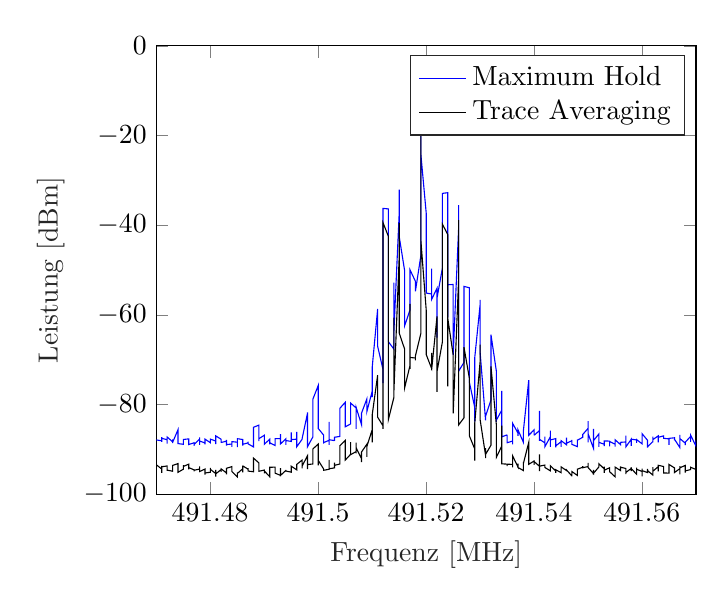 % This file was created by matlab2tikz.
%
%The latest updates can be retrieved from
%  http://www.mathworks.com/matlabcentral/fileexchange/22022-matlab2tikz-matlab2tikz
%where you can also make suggestions and rate matlab2tikz.
%
\begin{tikzpicture}

\begin{axis}[%
xmin=491.47,
xmax=491.57,
xlabel style={font=\color{white!15!black}},
xlabel={Frequenz [MHz]},
ymin=-100,
ymax=0,
ylabel style={font=\color{white!15!black}},
ylabel={Leistung [dBm]},
axis background/.style={fill=white},
legend style={legend cell align=left, align=left, draw=white!15!black},
xtick distance=0.02
]
\addplot [color=blue]
  table[row sep=crcr]{%
491.47	-87.916\\
491.471	-88.104\\
491.471	-87.696\\
491.471	-87.276\\
491.471	-88.332\\
491.471	-87.557\\
491.472	-87.863\\
491.472	-88.734\\
491.472	-87.262\\
491.473	-88.32\\
491.473	-87.776\\
491.473	-88.607\\
491.473	-88.486\\
491.474	-85.633\\
491.474	-88.023\\
491.474	-88.28\\
491.474	-88.822\\
491.474	-88.723\\
491.475	-88.882\\
491.475	-88.296\\
491.475	-87.809\\
491.476	-87.678\\
491.476	-88.412\\
491.476	-88.24\\
491.476	-88.735\\
491.476	-88.931\\
491.477	-88.539\\
491.477	-89.208\\
491.477	-88.906\\
491.478	-87.738\\
491.478	-88.996\\
491.478	-87.705\\
491.478	-87.353\\
491.478	-88.165\\
491.479	-88.575\\
491.479	-88.886\\
491.479	-88.263\\
491.479	-87.717\\
491.48	-88.536\\
491.48	-87.776\\
491.48	-87.727\\
491.481	-88.16\\
491.481	-88.857\\
491.481	-88.063\\
491.481	-88.452\\
491.481	-86.998\\
491.482	-87.769\\
491.482	-88.562\\
491.482	-88.484\\
491.483	-88.172\\
491.483	-88.222\\
491.483	-89.169\\
491.483	-87.887\\
491.483	-88.939\\
491.484	-88.826\\
491.484	-89.449\\
491.484	-88.289\\
491.485	-88.418\\
491.485	-89.498\\
491.485	-88.844\\
491.485	-87.63\\
491.486	-87.815\\
491.486	-88.494\\
491.486	-89.177\\
491.486	-88.25\\
491.486	-88.894\\
491.487	-88.547\\
491.487	-88.287\\
491.487	-88.787\\
491.488	-89.48\\
491.488	-88.41\\
491.488	-85.616\\
491.488	-86.319\\
491.488	-85.088\\
491.489	-84.603\\
491.489	-88.152\\
491.489	-87.633\\
491.49	-86.867\\
491.49	-88.117\\
491.49	-87.806\\
491.49	-88.075\\
491.49	-88.873\\
491.491	-87.758\\
491.491	-88.88\\
491.491	-88.839\\
491.491	-88.526\\
491.492	-89.157\\
491.492	-87.503\\
491.492	-87.605\\
491.493	-87.611\\
491.493	-88.508\\
491.493	-88.696\\
491.493	-86.64\\
491.493	-88.806\\
491.494	-87.651\\
491.494	-88.985\\
491.494	-88.048\\
491.495	-88.247\\
491.495	-87.944\\
491.495	-86.207\\
491.495	-87.485\\
491.495	-87.847\\
491.496	-87.728\\
491.496	-86.095\\
491.496	-89.444\\
491.497	-87.773\\
491.497	-87.466\\
491.497	-87.836\\
491.497	-87.644\\
491.498	-81.972\\
491.498	-81.783\\
491.498	-87.574\\
491.498	-88.099\\
491.498	-89.444\\
491.499	-87.226\\
491.499	-86.388\\
491.499	-78.811\\
491.5	-75.741\\
491.5	-79.654\\
491.5	-84.473\\
491.5	-84.982\\
491.5	-85.375\\
491.501	-86.835\\
491.501	-88.708\\
491.501	-88.504\\
491.502	-87.999\\
491.502	-86.383\\
491.502	-83.883\\
491.502	-88.995\\
491.502	-87.857\\
491.503	-88.065\\
491.503	-88.131\\
491.503	-87.92\\
491.503	-87.312\\
491.504	-87.131\\
491.504	-84.964\\
491.504	-80.854\\
491.505	-79.507\\
491.505	-79.73\\
491.505	-83.232\\
491.505	-83.42\\
491.505	-84.985\\
491.506	-84.334\\
491.506	-79.776\\
491.506	-79.693\\
491.507	-80.765\\
491.507	-80.483\\
491.507	-85.43\\
491.507	-82.333\\
491.507	-80.597\\
491.508	-84.457\\
491.508	-83.843\\
491.508	-81.98\\
491.509	-78.762\\
491.509	-81.528\\
491.509	-81.542\\
491.509	-81.589\\
491.51	-77.001\\
491.51	-76.755\\
491.51	-78.344\\
491.51	-76.526\\
491.51	-71.611\\
491.511	-58.709\\
491.511	-62.075\\
491.511	-67.028\\
491.512	-72.234\\
491.512	-72.948\\
491.512	-75.251\\
491.512	-59.064\\
491.512	-36.264\\
491.513	-36.382\\
491.513	-56.466\\
491.513	-66.013\\
491.514	-67.618\\
491.514	-53.287\\
491.514	-52.825\\
491.514	-62.112\\
491.514	-64.094\\
491.515	-37.207\\
491.515	-32.075\\
491.515	-40.789\\
491.515	-42.563\\
491.516	-50.152\\
491.516	-61.796\\
491.516	-62.45\\
491.517	-58.919\\
491.517	-51.2\\
491.517	-53.568\\
491.517	-53.942\\
491.517	-49.959\\
491.518	-52.539\\
491.518	-54.355\\
491.518	-54.755\\
491.519	-46.858\\
491.519	-35.466\\
491.519	-4.475\\
491.519	-4.273\\
491.519	-24.051\\
491.52	-37.289\\
491.52	-47.56\\
491.52	-55.153\\
491.521	-55.352\\
491.521	-52.51\\
491.521	-49.682\\
491.521	-56.576\\
491.522	-54.078\\
491.522	-55.401\\
491.522	-65.085\\
491.522	-61.982\\
491.522	-56.287\\
491.523	-49.602\\
491.523	-44.247\\
491.523	-32.921\\
491.524	-32.761\\
491.524	-49.094\\
491.524	-59.602\\
491.524	-60.551\\
491.524	-53.292\\
491.525	-53.24\\
491.525	-67.475\\
491.525	-68.94\\
491.526	-40.879\\
491.526	-35.536\\
491.526	-48.691\\
491.526	-69.152\\
491.526	-72.603\\
491.527	-70.609\\
491.527	-63.818\\
491.527	-61.965\\
491.527	-53.672\\
491.528	-53.963\\
491.528	-65.647\\
491.528	-75.046\\
491.529	-80.686\\
491.529	-83.828\\
491.529	-81.945\\
491.529	-75.023\\
491.529	-69.5\\
491.53	-57.605\\
491.53	-56.649\\
491.53	-68.514\\
491.531	-83.512\\
491.531	-83.537\\
491.531	-82.378\\
491.531	-82.628\\
491.531	-82.588\\
491.532	-78.97\\
491.532	-72.891\\
491.532	-64.431\\
491.533	-72.571\\
491.533	-80.991\\
491.533	-83.87\\
491.533	-83.505\\
491.534	-81.269\\
491.534	-80.303\\
491.534	-76.98\\
491.534	-77.239\\
491.534	-87.227\\
491.535	-86.776\\
491.535	-86.756\\
491.535	-88.536\\
491.536	-88.165\\
491.536	-88.059\\
491.536	-88.892\\
491.536	-87.214\\
491.536	-84.172\\
491.537	-86.384\\
491.537	-86.996\\
491.537	-85.636\\
491.538	-88.418\\
491.538	-87.963\\
491.538	-86.588\\
491.538	-86.592\\
491.538	-85.965\\
491.539	-74.581\\
491.539	-82.714\\
491.539	-85.783\\
491.539	-86.877\\
491.54	-85.641\\
491.54	-86.9\\
491.54	-86.871\\
491.541	-85.813\\
491.541	-81.423\\
491.541	-82.339\\
491.541	-88.143\\
491.541	-87.769\\
491.542	-88.585\\
491.542	-87.194\\
491.542	-89.397\\
491.543	-87.223\\
491.543	-89.445\\
491.543	-85.838\\
491.543	-88.318\\
491.543	-87.917\\
491.544	-87.611\\
491.544	-89.584\\
491.544	-89.249\\
491.545	-88.298\\
491.545	-89.462\\
491.545	-88.526\\
491.545	-88.071\\
491.546	-88.999\\
491.546	-88.043\\
491.546	-88.005\\
491.546	-87.384\\
491.546	-88.653\\
491.547	-88.08\\
491.547	-87.888\\
491.547	-88.901\\
491.548	-89.401\\
491.548	-87.77\\
491.548	-88.528\\
491.548	-87.812\\
491.548	-87.983\\
491.549	-87.329\\
491.549	-87.141\\
491.549	-86.696\\
491.55	-85.328\\
491.55	-83.725\\
491.55	-86.754\\
491.55	-88.478\\
491.55	-86.523\\
491.551	-89.788\\
491.551	-87.993\\
491.551	-85.451\\
491.551	-88.076\\
491.552	-86.57\\
491.552	-89.486\\
491.552	-88.45\\
491.553	-88.876\\
491.553	-89.273\\
491.553	-88.661\\
491.553	-88.825\\
491.553	-88.141\\
491.554	-88.169\\
491.554	-89.345\\
491.554	-88.278\\
491.555	-88.854\\
491.555	-89.388\\
491.555	-88.697\\
491.555	-89.213\\
491.555	-87.87\\
491.556	-88.947\\
491.556	-88.442\\
491.556	-88.443\\
491.557	-88.364\\
491.557	-86.975\\
491.557	-87.237\\
491.557	-89.446\\
491.558	-87.753\\
491.558	-89.219\\
491.558	-88.84\\
491.558	-87.6\\
491.558	-87.74\\
491.559	-87.919\\
491.559	-88.546\\
491.559	-87.841\\
491.56	-88.778\\
491.56	-88.249\\
491.56	-88.536\\
491.56	-87.611\\
491.56	-86.515\\
491.561	-87.977\\
491.561	-89.643\\
491.561	-89.487\\
491.562	-88.279\\
491.562	-87.196\\
491.562	-87.926\\
491.562	-88.458\\
491.562	-87.849\\
491.563	-86.996\\
491.563	-87.508\\
491.563	-88.442\\
491.563	-87.322\\
491.564	-87.008\\
491.564	-87.307\\
491.564	-87.56\\
491.565	-87.665\\
491.565	-88.996\\
491.565	-89.027\\
491.565	-87.561\\
491.565	-87.56\\
491.566	-87.429\\
491.566	-87.998\\
491.566	-87.741\\
491.567	-89.604\\
491.567	-88.947\\
491.567	-87.9\\
491.567	-86.762\\
491.567	-87.606\\
491.568	-88.614\\
491.568	-88.544\\
491.568	-89.064\\
491.568	-88.431\\
491.569	-87.113\\
491.569	-88.328\\
491.569	-86.848\\
491.57	-89.306\\
491.57	-88.031\\
491.57	-88.15\\
};
\addlegendentry{Maximum Hold}

\addplot [color=black]
  table[row sep=crcr]{%
491.47	-93.457\\
491.471	-94.417\\
491.471	-94.932\\
491.471	-95.232\\
491.471	-93.719\\
491.471	-93.892\\
491.472	-93.714\\
491.472	-94.823\\
491.472	-94.644\\
491.473	-94.89\\
491.473	-94.62\\
491.473	-94.017\\
491.473	-93.607\\
491.474	-93.185\\
491.474	-94.574\\
491.474	-94.346\\
491.474	-94.803\\
491.474	-95.135\\
491.475	-94.438\\
491.475	-93.551\\
491.475	-93.818\\
491.476	-93.309\\
491.476	-94.334\\
491.476	-93.71\\
491.476	-94.471\\
491.476	-94.076\\
491.477	-94.597\\
491.477	-94.905\\
491.477	-94.669\\
491.478	-94.409\\
491.478	-93.815\\
491.478	-94.599\\
491.478	-94.164\\
491.478	-94.968\\
491.479	-94.405\\
491.479	-95.672\\
491.479	-95.047\\
491.479	-95.287\\
491.48	-95.114\\
491.48	-94.154\\
491.48	-94.466\\
491.481	-95.413\\
491.481	-96.083\\
491.481	-95.832\\
491.481	-94.586\\
491.481	-95.483\\
491.482	-94.51\\
491.482	-95.033\\
491.482	-94.369\\
491.483	-95.281\\
491.483	-95.308\\
491.483	-94.807\\
491.483	-95.571\\
491.483	-94.238\\
491.484	-93.849\\
491.484	-94.567\\
491.484	-94.947\\
491.485	-96.157\\
491.485	-95.267\\
491.485	-95.127\\
491.485	-95.399\\
491.486	-94.328\\
491.486	-95.115\\
491.486	-95.154\\
491.486	-93.645\\
491.486	-93.686\\
491.487	-94.45\\
491.487	-94.195\\
491.487	-94.856\\
491.488	-95.01\\
491.488	-93.657\\
491.488	-92.81\\
491.488	-92.993\\
491.488	-91.972\\
491.489	-93.041\\
491.489	-93.793\\
491.489	-94.898\\
491.49	-94.633\\
491.49	-94.9\\
491.49	-95.342\\
491.49	-95.157\\
491.49	-94.832\\
491.491	-96.11\\
491.491	-95.699\\
491.491	-94.442\\
491.491	-94.01\\
491.492	-93.976\\
491.492	-94.732\\
491.492	-95.327\\
491.493	-95.811\\
491.493	-94.459\\
491.493	-94.193\\
491.493	-94.982\\
491.493	-95.819\\
491.494	-94.715\\
491.494	-94.616\\
491.494	-94.853\\
491.495	-95.101\\
491.495	-94.93\\
491.495	-95.191\\
491.495	-93.974\\
491.495	-93.782\\
491.496	-94.584\\
491.496	-94.359\\
491.496	-93.369\\
491.497	-92.416\\
491.497	-94.267\\
491.497	-93.74\\
491.497	-93.742\\
491.498	-91.441\\
491.498	-92.753\\
491.498	-94.098\\
491.498	-94.404\\
491.498	-93.41\\
491.499	-93.269\\
491.499	-92.63\\
491.499	-89.922\\
491.5	-88.818\\
491.5	-91.679\\
491.5	-93.575\\
491.5	-93.488\\
491.5	-92.484\\
491.501	-94.405\\
491.501	-94.334\\
491.501	-94.681\\
491.502	-94.456\\
491.502	-92.597\\
491.502	-92.352\\
491.502	-93.327\\
491.502	-94.346\\
491.503	-94.141\\
491.503	-93.375\\
491.503	-92.98\\
491.503	-93.587\\
491.504	-93.275\\
491.504	-91.576\\
491.504	-89.189\\
491.505	-88.016\\
491.505	-89.806\\
491.505	-92.23\\
491.505	-91.401\\
491.505	-92.396\\
491.506	-91.109\\
491.506	-88.403\\
491.506	-91.191\\
491.507	-90.519\\
491.507	-90.017\\
491.507	-90.898\\
491.507	-88.516\\
491.507	-89.618\\
491.508	-92.076\\
491.508	-92.838\\
491.508	-90.62\\
491.509	-88.877\\
491.509	-91.456\\
491.509	-91.663\\
491.509	-89.381\\
491.51	-85.583\\
491.51	-86.961\\
491.51	-88.43\\
491.51	-85.711\\
491.51	-82.258\\
491.511	-73.443\\
491.511	-81.052\\
491.511	-82.832\\
491.512	-84.782\\
491.512	-85.45\\
491.512	-84.727\\
491.512	-72.301\\
491.512	-39.469\\
491.513	-42.514\\
491.513	-73.376\\
491.513	-83.302\\
491.514	-78.486\\
491.514	-60.618\\
491.514	-67.496\\
491.514	-77.148\\
491.514	-77.45\\
491.515	-46.946\\
491.515	-39.469\\
491.515	-62.047\\
491.515	-64.056\\
491.516	-67.652\\
491.516	-74.524\\
491.516	-76.29\\
491.517	-71.299\\
491.517	-57.547\\
491.517	-66.409\\
491.517	-72.082\\
491.517	-69.509\\
491.518	-69.638\\
491.518	-70.157\\
491.518	-69.165\\
491.519	-64.2\\
491.519	-51.773\\
491.519	-7.793\\
491.519	-4.799\\
491.519	-43.239\\
491.52	-58.926\\
491.52	-62.854\\
491.52	-68.867\\
491.521	-71.969\\
491.521	-70.23\\
491.521	-68.517\\
491.521	-72.32\\
491.522	-60.371\\
491.522	-70.545\\
491.522	-77.206\\
491.522	-76.345\\
491.522	-72.692\\
491.523	-66.05\\
491.523	-61.7\\
491.523	-39.79\\
491.524	-42.115\\
491.524	-69.088\\
491.524	-75.963\\
491.524	-71.213\\
491.524	-60.821\\
491.525	-68.953\\
491.525	-80.786\\
491.525	-81.979\\
491.526	-52.29\\
491.526	-38.909\\
491.526	-64.377\\
491.526	-81.166\\
491.526	-84.584\\
491.527	-82.967\\
491.527	-80.76\\
491.527	-77.596\\
491.527	-67.238\\
491.528	-74.171\\
491.528	-81.201\\
491.528	-87.009\\
491.529	-89.937\\
491.529	-92.504\\
491.529	-90.527\\
491.529	-85.716\\
491.529	-84.068\\
491.53	-70.286\\
491.53	-66.65\\
491.53	-83.468\\
491.531	-91.368\\
491.531	-91.941\\
491.531	-89.759\\
491.531	-90.819\\
491.531	-91.139\\
491.532	-89.082\\
491.532	-86.309\\
491.532	-71.525\\
491.533	-84.554\\
491.533	-90.847\\
491.533	-91.281\\
491.533	-91.784\\
491.534	-89.275\\
491.534	-89.644\\
491.534	-84.736\\
491.534	-88.67\\
491.534	-93.239\\
491.535	-93.308\\
491.535	-93.773\\
491.535	-93.313\\
491.536	-93.375\\
491.536	-94.055\\
491.536	-93.122\\
491.536	-92.862\\
491.536	-91.434\\
491.537	-93.934\\
491.537	-93.197\\
491.537	-94.046\\
491.538	-94.741\\
491.538	-93.445\\
491.538	-92.987\\
491.538	-92.803\\
491.538	-93.229\\
491.539	-88.445\\
491.539	-90.723\\
491.539	-92.135\\
491.539	-93.342\\
491.54	-92.611\\
491.54	-93.455\\
491.54	-92.738\\
491.541	-93.808\\
491.541	-91.712\\
491.541	-91.157\\
491.541	-94.846\\
491.541	-93.755\\
491.542	-93.515\\
491.542	-93.571\\
491.542	-94.065\\
491.543	-94.799\\
491.543	-94.535\\
491.543	-94.293\\
491.543	-94.639\\
491.543	-93.672\\
491.544	-94.82\\
491.544	-95.247\\
491.544	-94.556\\
491.545	-95.215\\
491.545	-94.606\\
491.545	-94.397\\
491.545	-93.925\\
491.546	-94.739\\
491.546	-94.56\\
491.546	-94.597\\
491.546	-94.693\\
491.546	-94.61\\
491.547	-95.954\\
491.547	-96.028\\
491.547	-94.966\\
491.548	-95.82\\
491.548	-94.292\\
491.548	-95.038\\
491.548	-94.999\\
491.548	-94.45\\
491.549	-93.996\\
491.549	-93.76\\
491.549	-94.116\\
491.55	-93.842\\
491.55	-93.042\\
491.55	-93.577\\
491.55	-94.036\\
491.55	-94.069\\
491.551	-95.423\\
491.551	-95.071\\
491.551	-94.606\\
491.551	-95.354\\
491.552	-93.93\\
491.552	-93.508\\
491.552	-93.224\\
491.553	-94.387\\
491.553	-95.259\\
491.553	-93.838\\
491.553	-94.285\\
491.553	-94.666\\
491.554	-94.112\\
491.554	-94.898\\
491.554	-95.01\\
491.555	-96.132\\
491.555	-94.201\\
491.555	-94.457\\
491.555	-94.437\\
491.555	-93.967\\
491.556	-94.732\\
491.556	-93.812\\
491.556	-93.991\\
491.557	-94.283\\
491.557	-95.561\\
491.557	-94.845\\
491.557	-95.174\\
491.558	-94.249\\
491.558	-94.65\\
491.558	-94.466\\
491.558	-94.846\\
491.558	-94.297\\
491.559	-95.584\\
491.559	-94.104\\
491.559	-94.461\\
491.56	-94.938\\
491.56	-96.036\\
491.56	-94.969\\
491.56	-94.313\\
491.56	-94.761\\
491.561	-95.182\\
491.561	-94.353\\
491.561	-94.741\\
491.562	-95.742\\
491.562	-94.674\\
491.562	-93.981\\
491.562	-95.258\\
491.562	-94.882\\
491.563	-93.884\\
491.563	-94.935\\
491.563	-94.145\\
491.563	-93.565\\
491.564	-93.844\\
491.564	-94.155\\
491.564	-95.283\\
491.565	-95.308\\
491.565	-94.243\\
491.565	-93.941\\
491.565	-93.94\\
491.565	-93.384\\
491.566	-94.14\\
491.566	-94.884\\
491.566	-95.192\\
491.567	-94.315\\
491.567	-93.73\\
491.567	-95.593\\
491.567	-95.34\\
491.567	-94.129\\
491.568	-93.589\\
491.568	-95.214\\
491.568	-94.198\\
491.568	-94.819\\
491.569	-94.52\\
491.569	-94.26\\
491.569	-94.005\\
491.57	-94.514\\
491.57	-94.804\\
491.57	-95.15\\
};
\addlegendentry{Trace Averaging}

\end{axis}
\end{tikzpicture}%